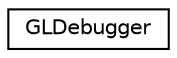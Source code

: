 digraph "Graphical Class Hierarchy"
{
  edge [fontname="Helvetica",fontsize="10",labelfontname="Helvetica",labelfontsize="10"];
  node [fontname="Helvetica",fontsize="10",shape=record];
  rankdir="LR";
  Node0 [label="GLDebugger",height=0.2,width=0.4,color="black", fillcolor="white", style="filled",URL="$class_g_l_debugger.html"];
}
